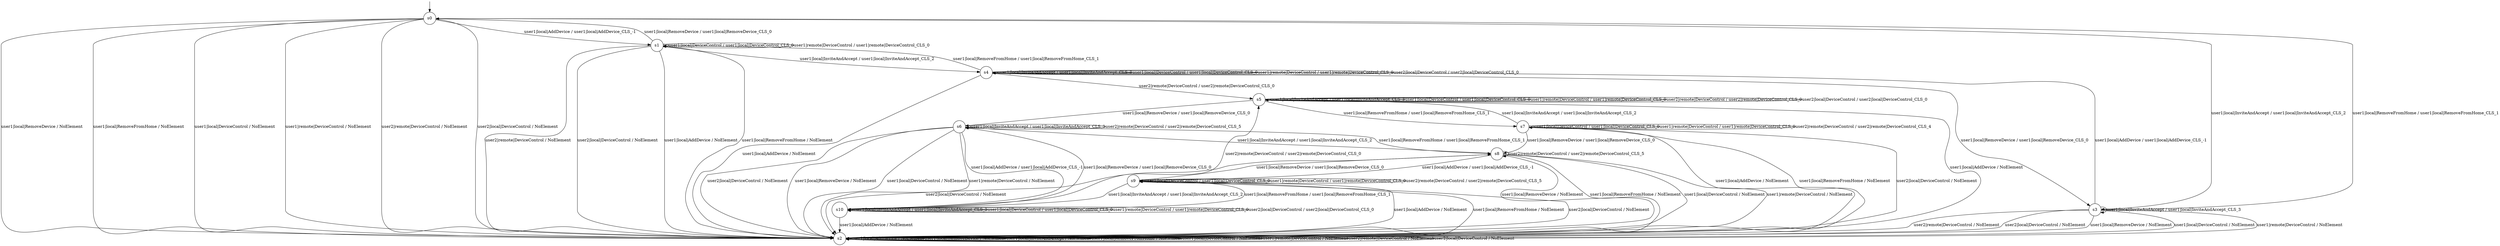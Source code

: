 digraph g {

	s0 [shape="circle" label="s0"];
	s1 [shape="circle" label="s1"];
	s2 [shape="circle" label="s2"];
	s3 [shape="circle" label="s3"];
	s4 [shape="circle" label="s4"];
	s5 [shape="circle" label="s5"];
	s6 [shape="circle" label="s6"];
	s7 [shape="circle" label="s7"];
	s8 [shape="circle" label="s8"];
	s9 [shape="circle" label="s9"];
	s10 [shape="circle" label="s10"];
	s0 -> s1 [label="user1|local|AddDevice / user1|local|AddDevice_CLS_-1"];
	s0 -> s2 [label="user1|local|RemoveDevice / NoElement"];
	s0 -> s3 [label="user1|local|InviteAndAccept / user1|local|InviteAndAccept_CLS_2"];
	s0 -> s2 [label="user1|local|RemoveFromHome / NoElement"];
	s0 -> s2 [label="user1|local|DeviceControl / NoElement"];
	s0 -> s2 [label="user1|remote|DeviceControl / NoElement"];
	s0 -> s2 [label="user2|remote|DeviceControl / NoElement"];
	s0 -> s2 [label="user2|local|DeviceControl / NoElement"];
	s1 -> s2 [label="user1|local|AddDevice / NoElement"];
	s1 -> s0 [label="user1|local|RemoveDevice / user1|local|RemoveDevice_CLS_0"];
	s1 -> s4 [label="user1|local|InviteAndAccept / user1|local|InviteAndAccept_CLS_2"];
	s1 -> s2 [label="user1|local|RemoveFromHome / NoElement"];
	s1 -> s1 [label="user1|local|DeviceControl / user1|local|DeviceControl_CLS_0"];
	s1 -> s1 [label="user1|remote|DeviceControl / user1|remote|DeviceControl_CLS_0"];
	s1 -> s2 [label="user2|remote|DeviceControl / NoElement"];
	s1 -> s2 [label="user2|local|DeviceControl / NoElement"];
	s2 -> s2 [label="user1|local|AddDevice / NoElement"];
	s2 -> s2 [label="user1|local|RemoveDevice / NoElement"];
	s2 -> s2 [label="user1|local|InviteAndAccept / NoElement"];
	s2 -> s2 [label="user1|local|RemoveFromHome / NoElement"];
	s2 -> s2 [label="user1|local|DeviceControl / NoElement"];
	s2 -> s2 [label="user1|remote|DeviceControl / NoElement"];
	s2 -> s2 [label="user2|remote|DeviceControl / NoElement"];
	s2 -> s2 [label="user2|local|DeviceControl / NoElement"];
	s3 -> s4 [label="user1|local|AddDevice / user1|local|AddDevice_CLS_-1"];
	s3 -> s2 [label="user1|local|RemoveDevice / NoElement"];
	s3 -> s3 [label="user1|local|InviteAndAccept / user1|local|InviteAndAccept_CLS_3"];
	s3 -> s0 [label="user1|local|RemoveFromHome / user1|local|RemoveFromHome_CLS_1"];
	s3 -> s2 [label="user1|local|DeviceControl / NoElement"];
	s3 -> s2 [label="user1|remote|DeviceControl / NoElement"];
	s3 -> s2 [label="user2|remote|DeviceControl / NoElement"];
	s3 -> s2 [label="user2|local|DeviceControl / NoElement"];
	s4 -> s2 [label="user1|local|AddDevice / NoElement"];
	s4 -> s3 [label="user1|local|RemoveDevice / user1|local|RemoveDevice_CLS_0"];
	s4 -> s4 [label="user1|local|InviteAndAccept / user1|local|InviteAndAccept_CLS_3"];
	s4 -> s1 [label="user1|local|RemoveFromHome / user1|local|RemoveFromHome_CLS_1"];
	s4 -> s4 [label="user1|local|DeviceControl / user1|local|DeviceControl_CLS_0"];
	s4 -> s4 [label="user1|remote|DeviceControl / user1|remote|DeviceControl_CLS_0"];
	s4 -> s5 [label="user2|remote|DeviceControl / user2|remote|DeviceControl_CLS_0"];
	s4 -> s4 [label="user2|local|DeviceControl / user2|local|DeviceControl_CLS_0"];
	s5 -> s2 [label="user1|local|AddDevice / NoElement"];
	s5 -> s6 [label="user1|local|RemoveDevice / user1|local|RemoveDevice_CLS_0"];
	s5 -> s5 [label="user1|local|InviteAndAccept / user1|local|InviteAndAccept_CLS_3"];
	s5 -> s7 [label="user1|local|RemoveFromHome / user1|local|RemoveFromHome_CLS_1"];
	s5 -> s5 [label="user1|local|DeviceControl / user1|local|DeviceControl_CLS_0"];
	s5 -> s5 [label="user1|remote|DeviceControl / user1|remote|DeviceControl_CLS_0"];
	s5 -> s5 [label="user2|remote|DeviceControl / user2|remote|DeviceControl_CLS_0"];
	s5 -> s5 [label="user2|local|DeviceControl / user2|local|DeviceControl_CLS_0"];
	s6 -> s10 [label="user1|local|AddDevice / user1|local|AddDevice_CLS_-1"];
	s6 -> s2 [label="user1|local|RemoveDevice / NoElement"];
	s6 -> s6 [label="user1|local|InviteAndAccept / user1|local|InviteAndAccept_CLS_3"];
	s6 -> s8 [label="user1|local|RemoveFromHome / user1|local|RemoveFromHome_CLS_1"];
	s6 -> s2 [label="user1|local|DeviceControl / NoElement"];
	s6 -> s2 [label="user1|remote|DeviceControl / NoElement"];
	s6 -> s6 [label="user2|remote|DeviceControl / user2|remote|DeviceControl_CLS_5"];
	s6 -> s2 [label="user2|local|DeviceControl / NoElement"];
	s7 -> s2 [label="user1|local|AddDevice / NoElement"];
	s7 -> s8 [label="user1|local|RemoveDevice / user1|local|RemoveDevice_CLS_0"];
	s7 -> s5 [label="user1|local|InviteAndAccept / user1|local|InviteAndAccept_CLS_2"];
	s7 -> s2 [label="user1|local|RemoveFromHome / NoElement"];
	s7 -> s7 [label="user1|local|DeviceControl / user1|local|DeviceControl_CLS_0"];
	s7 -> s7 [label="user1|remote|DeviceControl / user1|remote|DeviceControl_CLS_0"];
	s7 -> s7 [label="user2|remote|DeviceControl / user2|remote|DeviceControl_CLS_4"];
	s7 -> s2 [label="user2|local|DeviceControl / NoElement"];
	s8 -> s9 [label="user1|local|AddDevice / user1|local|AddDevice_CLS_-1"];
	s8 -> s2 [label="user1|local|RemoveDevice / NoElement"];
	s8 -> s6 [label="user1|local|InviteAndAccept / user1|local|InviteAndAccept_CLS_2"];
	s8 -> s2 [label="user1|local|RemoveFromHome / NoElement"];
	s8 -> s2 [label="user1|local|DeviceControl / NoElement"];
	s8 -> s2 [label="user1|remote|DeviceControl / NoElement"];
	s8 -> s8 [label="user2|remote|DeviceControl / user2|remote|DeviceControl_CLS_5"];
	s8 -> s2 [label="user2|local|DeviceControl / NoElement"];
	s9 -> s2 [label="user1|local|AddDevice / NoElement"];
	s9 -> s8 [label="user1|local|RemoveDevice / user1|local|RemoveDevice_CLS_0"];
	s9 -> s10 [label="user1|local|InviteAndAccept / user1|local|InviteAndAccept_CLS_2"];
	s9 -> s2 [label="user1|local|RemoveFromHome / NoElement"];
	s9 -> s9 [label="user1|local|DeviceControl / user1|local|DeviceControl_CLS_0"];
	s9 -> s9 [label="user1|remote|DeviceControl / user1|remote|DeviceControl_CLS_0"];
	s9 -> s9 [label="user2|remote|DeviceControl / user2|remote|DeviceControl_CLS_5"];
	s9 -> s2 [label="user2|local|DeviceControl / NoElement"];
	s10 -> s2 [label="user1|local|AddDevice / NoElement"];
	s10 -> s6 [label="user1|local|RemoveDevice / user1|local|RemoveDevice_CLS_0"];
	s10 -> s10 [label="user1|local|InviteAndAccept / user1|local|InviteAndAccept_CLS_3"];
	s10 -> s9 [label="user1|local|RemoveFromHome / user1|local|RemoveFromHome_CLS_1"];
	s10 -> s10 [label="user1|local|DeviceControl / user1|local|DeviceControl_CLS_0"];
	s10 -> s10 [label="user1|remote|DeviceControl / user1|remote|DeviceControl_CLS_0"];
	s10 -> s5 [label="user2|remote|DeviceControl / user2|remote|DeviceControl_CLS_0"];
	s10 -> s10 [label="user2|local|DeviceControl / user2|local|DeviceControl_CLS_0"];

__start0 [label="" shape="none" width="0" height="0"];
__start0 -> s0;

}
